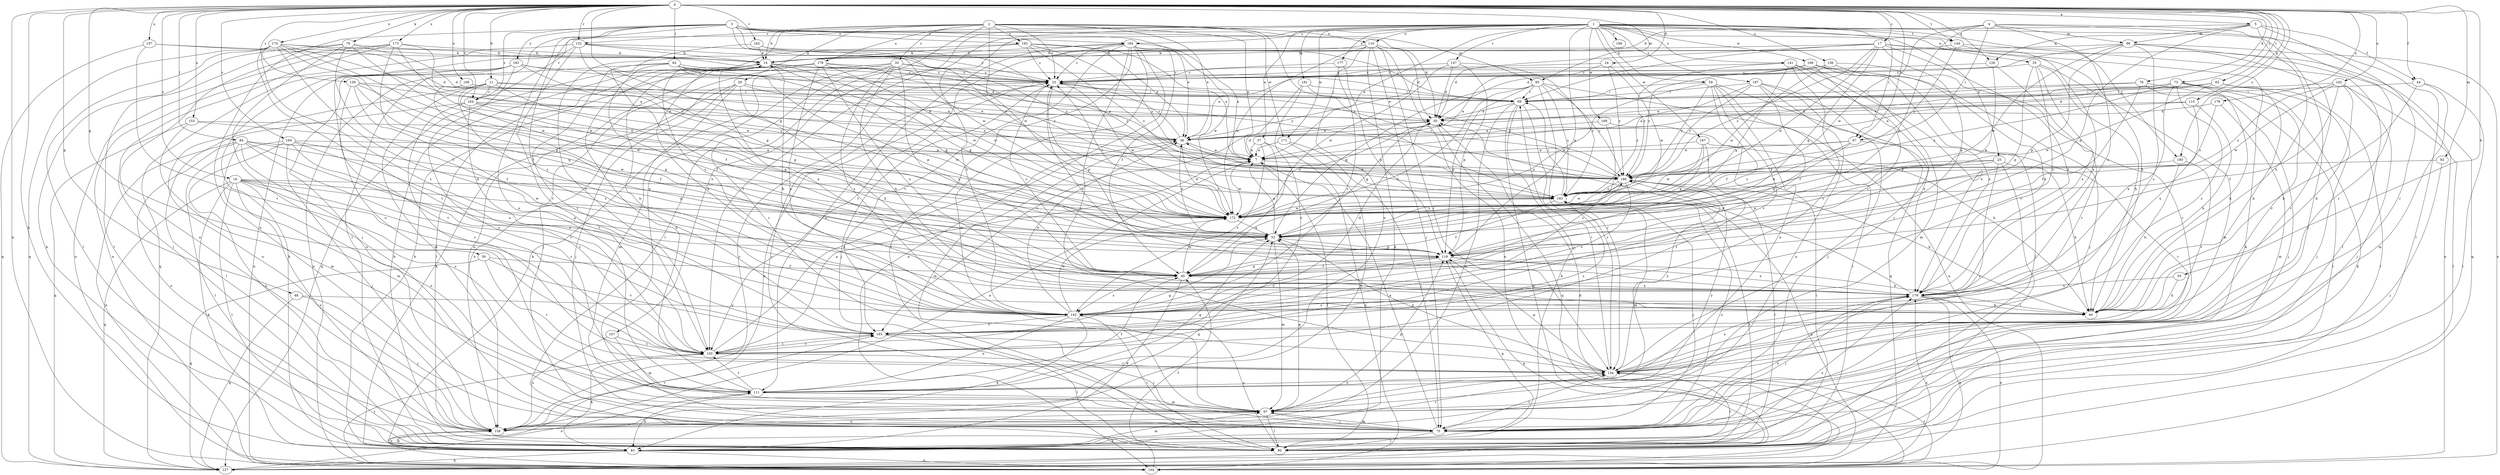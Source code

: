 strict digraph  {
0;
1;
2;
3;
4;
5;
7;
11;
14;
16;
17;
20;
23;
24;
25;
26;
30;
35;
37;
38;
44;
45;
48;
50;
52;
55;
59;
60;
63;
64;
67;
68;
73;
75;
76;
78;
83;
84;
90;
92;
95;
96;
97;
102;
104;
106;
107;
110;
111;
115;
119;
126;
127;
132;
134;
136;
139;
141;
142;
144;
147;
150;
153;
157;
158;
160;
162;
164;
165;
166;
167;
169;
171;
172;
173;
174;
176;
177;
178;
179;
180;
181;
182;
183;
184;
186;
187;
188;
193;
0 -> 5  [label=a];
0 -> 11  [label=b];
0 -> 16  [label=c];
0 -> 17  [label=c];
0 -> 24  [label=d];
0 -> 44  [label=f];
0 -> 48  [label=g];
0 -> 50  [label=g];
0 -> 52  [label=g];
0 -> 55  [label=h];
0 -> 63  [label=i];
0 -> 64  [label=i];
0 -> 67  [label=i];
0 -> 73  [label=j];
0 -> 76  [label=k];
0 -> 78  [label=k];
0 -> 83  [label=k];
0 -> 84  [label=l];
0 -> 92  [label=m];
0 -> 95  [label=m];
0 -> 102  [label=n];
0 -> 104  [label=n];
0 -> 106  [label=o];
0 -> 115  [label=p];
0 -> 126  [label=q];
0 -> 132  [label=r];
0 -> 136  [label=s];
0 -> 139  [label=s];
0 -> 144  [label=t];
0 -> 153  [label=u];
0 -> 157  [label=u];
0 -> 160  [label=v];
0 -> 162  [label=v];
0 -> 164  [label=v];
0 -> 173  [label=x];
0 -> 174  [label=x];
0 -> 176  [label=x];
0 -> 180  [label=y];
1 -> 7  [label=a];
1 -> 25  [label=d];
1 -> 35  [label=e];
1 -> 37  [label=e];
1 -> 59  [label=h];
1 -> 60  [label=h];
1 -> 67  [label=i];
1 -> 75  [label=j];
1 -> 107  [label=o];
1 -> 110  [label=o];
1 -> 119  [label=p];
1 -> 141  [label=s];
1 -> 142  [label=s];
1 -> 144  [label=t];
1 -> 147  [label=t];
1 -> 150  [label=t];
1 -> 164  [label=v];
1 -> 166  [label=w];
1 -> 167  [label=w];
1 -> 169  [label=w];
1 -> 171  [label=w];
1 -> 177  [label=x];
1 -> 180  [label=y];
1 -> 181  [label=y];
1 -> 187  [label=z];
1 -> 188  [label=z];
2 -> 7  [label=a];
2 -> 14  [label=b];
2 -> 20  [label=c];
2 -> 23  [label=c];
2 -> 26  [label=d];
2 -> 38  [label=e];
2 -> 90  [label=l];
2 -> 110  [label=o];
2 -> 132  [label=r];
2 -> 142  [label=s];
2 -> 171  [label=w];
2 -> 172  [label=w];
2 -> 178  [label=x];
2 -> 182  [label=y];
2 -> 193  [label=z];
3 -> 30  [label=d];
3 -> 38  [label=e];
3 -> 90  [label=l];
3 -> 95  [label=m];
3 -> 111  [label=o];
3 -> 142  [label=s];
3 -> 158  [label=u];
3 -> 164  [label=v];
3 -> 172  [label=w];
3 -> 182  [label=y];
3 -> 183  [label=y];
3 -> 184  [label=y];
3 -> 193  [label=z];
4 -> 52  [label=g];
4 -> 67  [label=i];
4 -> 90  [label=l];
4 -> 96  [label=m];
4 -> 134  [label=r];
4 -> 172  [label=w];
4 -> 179  [label=x];
4 -> 184  [label=y];
5 -> 14  [label=b];
5 -> 44  [label=f];
5 -> 60  [label=h];
5 -> 96  [label=m];
5 -> 119  [label=p];
5 -> 126  [label=q];
5 -> 134  [label=r];
7 -> 30  [label=d];
7 -> 90  [label=l];
7 -> 172  [label=w];
7 -> 186  [label=y];
11 -> 38  [label=e];
11 -> 52  [label=g];
11 -> 97  [label=m];
11 -> 119  [label=p];
11 -> 142  [label=s];
11 -> 158  [label=u];
11 -> 164  [label=v];
11 -> 186  [label=y];
14 -> 23  [label=c];
14 -> 30  [label=d];
14 -> 52  [label=g];
14 -> 90  [label=l];
14 -> 127  [label=q];
14 -> 172  [label=w];
14 -> 179  [label=x];
16 -> 83  [label=k];
16 -> 90  [label=l];
16 -> 111  [label=o];
16 -> 119  [label=p];
16 -> 127  [label=q];
16 -> 150  [label=t];
16 -> 158  [label=u];
16 -> 165  [label=v];
16 -> 172  [label=w];
16 -> 193  [label=z];
17 -> 14  [label=b];
17 -> 30  [label=d];
17 -> 52  [label=g];
17 -> 68  [label=i];
17 -> 83  [label=k];
17 -> 104  [label=n];
17 -> 119  [label=p];
17 -> 172  [label=w];
17 -> 179  [label=x];
17 -> 193  [label=z];
20 -> 23  [label=c];
20 -> 60  [label=h];
20 -> 68  [label=i];
20 -> 75  [label=j];
20 -> 83  [label=k];
20 -> 134  [label=r];
20 -> 142  [label=s];
20 -> 179  [label=x];
23 -> 68  [label=i];
23 -> 75  [label=j];
23 -> 104  [label=n];
23 -> 119  [label=p];
23 -> 172  [label=w];
24 -> 7  [label=a];
24 -> 23  [label=c];
24 -> 172  [label=w];
24 -> 186  [label=y];
25 -> 60  [label=h];
25 -> 90  [label=l];
25 -> 111  [label=o];
25 -> 119  [label=p];
25 -> 186  [label=y];
25 -> 193  [label=z];
26 -> 38  [label=e];
26 -> 60  [label=h];
26 -> 68  [label=i];
26 -> 75  [label=j];
26 -> 83  [label=k];
26 -> 97  [label=m];
26 -> 158  [label=u];
30 -> 38  [label=e];
30 -> 52  [label=g];
30 -> 127  [label=q];
35 -> 23  [label=c];
35 -> 60  [label=h];
35 -> 97  [label=m];
35 -> 119  [label=p];
35 -> 134  [label=r];
35 -> 165  [label=v];
37 -> 7  [label=a];
37 -> 45  [label=f];
37 -> 104  [label=n];
37 -> 142  [label=s];
38 -> 7  [label=a];
38 -> 23  [label=c];
38 -> 97  [label=m];
38 -> 172  [label=w];
44 -> 60  [label=h];
44 -> 68  [label=i];
44 -> 90  [label=l];
44 -> 97  [label=m];
45 -> 23  [label=c];
45 -> 83  [label=k];
45 -> 119  [label=p];
45 -> 142  [label=s];
45 -> 172  [label=w];
45 -> 179  [label=x];
48 -> 75  [label=j];
48 -> 127  [label=q];
48 -> 142  [label=s];
50 -> 45  [label=f];
50 -> 127  [label=q];
50 -> 134  [label=r];
50 -> 165  [label=v];
52 -> 7  [label=a];
52 -> 38  [label=e];
52 -> 97  [label=m];
52 -> 119  [label=p];
52 -> 186  [label=y];
55 -> 60  [label=h];
55 -> 179  [label=x];
59 -> 45  [label=f];
59 -> 68  [label=i];
59 -> 90  [label=l];
59 -> 111  [label=o];
59 -> 165  [label=v];
59 -> 172  [label=w];
59 -> 179  [label=x];
59 -> 186  [label=y];
60 -> 14  [label=b];
63 -> 30  [label=d];
63 -> 38  [label=e];
63 -> 60  [label=h];
63 -> 68  [label=i];
63 -> 75  [label=j];
63 -> 90  [label=l];
63 -> 172  [label=w];
64 -> 7  [label=a];
64 -> 23  [label=c];
64 -> 45  [label=f];
64 -> 52  [label=g];
64 -> 104  [label=n];
64 -> 119  [label=p];
64 -> 150  [label=t];
64 -> 186  [label=y];
67 -> 7  [label=a];
67 -> 52  [label=g];
67 -> 134  [label=r];
67 -> 172  [label=w];
67 -> 186  [label=y];
68 -> 30  [label=d];
68 -> 83  [label=k];
68 -> 127  [label=q];
68 -> 134  [label=r];
68 -> 158  [label=u];
73 -> 7  [label=a];
73 -> 60  [label=h];
73 -> 68  [label=i];
73 -> 83  [label=k];
73 -> 142  [label=s];
73 -> 165  [label=v];
73 -> 179  [label=x];
73 -> 193  [label=z];
75 -> 7  [label=a];
75 -> 23  [label=c];
75 -> 83  [label=k];
75 -> 90  [label=l];
75 -> 97  [label=m];
75 -> 134  [label=r];
75 -> 179  [label=x];
75 -> 193  [label=z];
76 -> 14  [label=b];
76 -> 30  [label=d];
76 -> 45  [label=f];
76 -> 75  [label=j];
76 -> 83  [label=k];
76 -> 90  [label=l];
76 -> 172  [label=w];
78 -> 38  [label=e];
78 -> 45  [label=f];
78 -> 68  [label=i];
78 -> 75  [label=j];
78 -> 90  [label=l];
83 -> 97  [label=m];
83 -> 104  [label=n];
83 -> 119  [label=p];
83 -> 127  [label=q];
83 -> 158  [label=u];
83 -> 179  [label=x];
84 -> 7  [label=a];
84 -> 97  [label=m];
84 -> 104  [label=n];
84 -> 111  [label=o];
84 -> 119  [label=p];
84 -> 158  [label=u];
84 -> 165  [label=v];
84 -> 179  [label=x];
90 -> 14  [label=b];
90 -> 142  [label=s];
90 -> 193  [label=z];
92 -> 75  [label=j];
92 -> 186  [label=y];
95 -> 45  [label=f];
95 -> 52  [label=g];
95 -> 68  [label=i];
95 -> 104  [label=n];
95 -> 119  [label=p];
95 -> 134  [label=r];
95 -> 186  [label=y];
95 -> 193  [label=z];
96 -> 14  [label=b];
96 -> 30  [label=d];
96 -> 104  [label=n];
96 -> 119  [label=p];
96 -> 127  [label=q];
96 -> 134  [label=r];
96 -> 142  [label=s];
96 -> 172  [label=w];
97 -> 52  [label=g];
97 -> 75  [label=j];
97 -> 90  [label=l];
97 -> 119  [label=p];
97 -> 158  [label=u];
97 -> 186  [label=y];
102 -> 45  [label=f];
102 -> 60  [label=h];
102 -> 68  [label=i];
102 -> 75  [label=j];
102 -> 90  [label=l];
102 -> 172  [label=w];
102 -> 193  [label=z];
104 -> 30  [label=d];
104 -> 45  [label=f];
104 -> 134  [label=r];
104 -> 150  [label=t];
106 -> 45  [label=f];
106 -> 68  [label=i];
107 -> 97  [label=m];
107 -> 150  [label=t];
107 -> 158  [label=u];
110 -> 14  [label=b];
110 -> 30  [label=d];
110 -> 75  [label=j];
110 -> 83  [label=k];
110 -> 104  [label=n];
110 -> 111  [label=o];
110 -> 134  [label=r];
110 -> 172  [label=w];
111 -> 14  [label=b];
111 -> 45  [label=f];
111 -> 52  [label=g];
111 -> 83  [label=k];
111 -> 97  [label=m];
111 -> 150  [label=t];
115 -> 30  [label=d];
115 -> 38  [label=e];
115 -> 60  [label=h];
115 -> 179  [label=x];
119 -> 45  [label=f];
119 -> 60  [label=h];
119 -> 127  [label=q];
119 -> 142  [label=s];
119 -> 179  [label=x];
126 -> 23  [label=c];
126 -> 52  [label=g];
126 -> 179  [label=x];
127 -> 111  [label=o];
127 -> 179  [label=x];
132 -> 14  [label=b];
132 -> 23  [label=c];
132 -> 52  [label=g];
132 -> 104  [label=n];
132 -> 111  [label=o];
132 -> 150  [label=t];
132 -> 186  [label=y];
134 -> 52  [label=g];
134 -> 68  [label=i];
134 -> 90  [label=l];
134 -> 111  [label=o];
134 -> 119  [label=p];
134 -> 179  [label=x];
134 -> 186  [label=y];
136 -> 23  [label=c];
136 -> 38  [label=e];
136 -> 134  [label=r];
136 -> 172  [label=w];
136 -> 179  [label=x];
139 -> 38  [label=e];
139 -> 45  [label=f];
139 -> 52  [label=g];
139 -> 68  [label=i];
139 -> 150  [label=t];
139 -> 172  [label=w];
141 -> 23  [label=c];
141 -> 52  [label=g];
141 -> 97  [label=m];
141 -> 134  [label=r];
141 -> 165  [label=v];
141 -> 179  [label=x];
141 -> 186  [label=y];
142 -> 14  [label=b];
142 -> 30  [label=d];
142 -> 38  [label=e];
142 -> 83  [label=k];
142 -> 90  [label=l];
142 -> 111  [label=o];
142 -> 165  [label=v];
142 -> 172  [label=w];
144 -> 14  [label=b];
144 -> 90  [label=l];
144 -> 179  [label=x];
144 -> 186  [label=y];
147 -> 23  [label=c];
147 -> 30  [label=d];
147 -> 119  [label=p];
147 -> 172  [label=w];
147 -> 193  [label=z];
150 -> 7  [label=a];
150 -> 38  [label=e];
150 -> 52  [label=g];
150 -> 83  [label=k];
150 -> 134  [label=r];
150 -> 165  [label=v];
150 -> 193  [label=z];
153 -> 38  [label=e];
153 -> 97  [label=m];
153 -> 127  [label=q];
153 -> 172  [label=w];
157 -> 14  [label=b];
157 -> 23  [label=c];
157 -> 127  [label=q];
157 -> 150  [label=t];
158 -> 7  [label=a];
158 -> 23  [label=c];
158 -> 52  [label=g];
158 -> 83  [label=k];
158 -> 134  [label=r];
158 -> 165  [label=v];
160 -> 7  [label=a];
160 -> 52  [label=g];
160 -> 75  [label=j];
160 -> 90  [label=l];
160 -> 142  [label=s];
160 -> 150  [label=t];
160 -> 158  [label=u];
162 -> 14  [label=b];
162 -> 45  [label=f];
162 -> 68  [label=i];
162 -> 193  [label=z];
164 -> 30  [label=d];
164 -> 52  [label=g];
164 -> 90  [label=l];
164 -> 134  [label=r];
164 -> 150  [label=t];
164 -> 172  [label=w];
165 -> 14  [label=b];
165 -> 75  [label=j];
165 -> 90  [label=l];
165 -> 150  [label=t];
166 -> 23  [label=c];
166 -> 38  [label=e];
166 -> 75  [label=j];
166 -> 90  [label=l];
166 -> 142  [label=s];
166 -> 179  [label=x];
166 -> 186  [label=y];
167 -> 7  [label=a];
167 -> 52  [label=g];
167 -> 90  [label=l];
167 -> 150  [label=t];
167 -> 172  [label=w];
169 -> 38  [label=e];
169 -> 60  [label=h];
169 -> 142  [label=s];
171 -> 7  [label=a];
171 -> 75  [label=j];
171 -> 158  [label=u];
172 -> 23  [label=c];
172 -> 30  [label=d];
172 -> 52  [label=g];
173 -> 7  [label=a];
173 -> 14  [label=b];
173 -> 45  [label=f];
173 -> 90  [label=l];
173 -> 104  [label=n];
173 -> 158  [label=u];
173 -> 172  [label=w];
174 -> 14  [label=b];
174 -> 30  [label=d];
174 -> 60  [label=h];
174 -> 90  [label=l];
174 -> 119  [label=p];
174 -> 127  [label=q];
174 -> 142  [label=s];
174 -> 150  [label=t];
174 -> 172  [label=w];
174 -> 186  [label=y];
176 -> 30  [label=d];
176 -> 97  [label=m];
176 -> 193  [label=z];
177 -> 23  [label=c];
177 -> 119  [label=p];
177 -> 142  [label=s];
178 -> 23  [label=c];
178 -> 75  [label=j];
178 -> 83  [label=k];
178 -> 142  [label=s];
178 -> 158  [label=u];
178 -> 172  [label=w];
178 -> 179  [label=x];
178 -> 186  [label=y];
179 -> 23  [label=c];
179 -> 30  [label=d];
179 -> 60  [label=h];
179 -> 75  [label=j];
179 -> 104  [label=n];
179 -> 127  [label=q];
179 -> 142  [label=s];
180 -> 60  [label=h];
180 -> 165  [label=v];
180 -> 186  [label=y];
181 -> 68  [label=i];
181 -> 150  [label=t];
181 -> 165  [label=v];
181 -> 186  [label=y];
182 -> 7  [label=a];
182 -> 14  [label=b];
182 -> 23  [label=c];
182 -> 38  [label=e];
182 -> 165  [label=v];
182 -> 186  [label=y];
182 -> 193  [label=z];
183 -> 23  [label=c];
183 -> 68  [label=i];
183 -> 83  [label=k];
183 -> 104  [label=n];
183 -> 111  [label=o];
183 -> 127  [label=q];
183 -> 158  [label=u];
183 -> 193  [label=z];
184 -> 7  [label=a];
184 -> 14  [label=b];
184 -> 23  [label=c];
184 -> 45  [label=f];
184 -> 90  [label=l];
184 -> 97  [label=m];
184 -> 104  [label=n];
184 -> 111  [label=o];
184 -> 134  [label=r];
184 -> 150  [label=t];
184 -> 165  [label=v];
184 -> 172  [label=w];
186 -> 23  [label=c];
186 -> 60  [label=h];
186 -> 90  [label=l];
186 -> 142  [label=s];
186 -> 172  [label=w];
186 -> 193  [label=z];
187 -> 45  [label=f];
187 -> 68  [label=i];
187 -> 75  [label=j];
187 -> 127  [label=q];
187 -> 158  [label=u];
187 -> 186  [label=y];
187 -> 193  [label=z];
193 -> 38  [label=e];
193 -> 45  [label=f];
193 -> 68  [label=i];
193 -> 75  [label=j];
193 -> 97  [label=m];
193 -> 127  [label=q];
193 -> 172  [label=w];
}
